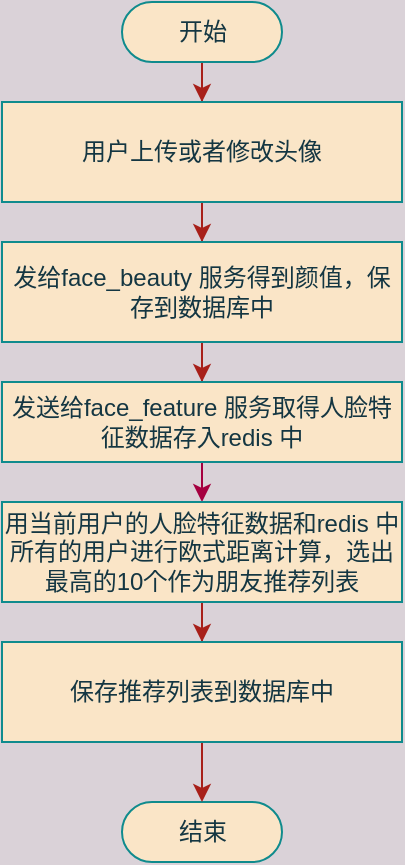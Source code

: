 <mxfile>
    <diagram id="bDKj2VBEH4AD1xoqecHZ" name="Page-1">
        <mxGraphModel dx="2665" dy="895" grid="1" gridSize="10" guides="1" tooltips="1" connect="1" arrows="1" fold="1" page="1" pageScale="1" pageWidth="827" pageHeight="1169" background="#DAD2D8" math="0" shadow="0">
            <root>
                <mxCell id="0"/>
                <mxCell id="1" parent="0"/>
                <mxCell id="4" value="" style="edgeStyle=orthogonalEdgeStyle;rounded=0;orthogonalLoop=1;jettySize=auto;html=1;labelBackgroundColor=#DAD2D8;strokeColor=#A8201A;fontColor=#143642;" parent="1" source="2" target="3" edge="1">
                    <mxGeometry relative="1" as="geometry"/>
                </mxCell>
                <mxCell id="2" value="开始" style="html=1;dashed=0;whitespace=wrap;shape=mxgraph.dfd.start;fillColor=#FAE5C7;strokeColor=#0F8B8D;fontColor=#143642;" parent="1" vertex="1">
                    <mxGeometry x="240" y="100" width="80" height="30" as="geometry"/>
                </mxCell>
                <mxCell id="6" value="" style="edgeStyle=orthogonalEdgeStyle;rounded=0;orthogonalLoop=1;jettySize=auto;html=1;labelBackgroundColor=#DAD2D8;strokeColor=#A8201A;fontColor=#143642;" parent="1" source="3" target="5" edge="1">
                    <mxGeometry relative="1" as="geometry"/>
                </mxCell>
                <mxCell id="3" value="用户上传或者修改头像" style="html=1;dashed=0;whitespace=wrap;fillColor=#FAE5C7;strokeColor=#0F8B8D;fontColor=#143642;whiteSpace=wrap;" parent="1" vertex="1">
                    <mxGeometry x="180" y="150" width="200" height="50" as="geometry"/>
                </mxCell>
                <mxCell id="8" value="" style="edgeStyle=orthogonalEdgeStyle;rounded=0;orthogonalLoop=1;jettySize=auto;html=1;labelBackgroundColor=#DAD2D8;strokeColor=#A8201A;fontColor=#143642;entryX=0.5;entryY=0;entryDx=0;entryDy=0;" parent="1" source="5" target="11" edge="1">
                    <mxGeometry relative="1" as="geometry">
                        <mxPoint x="280" y="330" as="targetPoint"/>
                    </mxGeometry>
                </mxCell>
                <mxCell id="5" value="发给face_beauty 服务得到颜值，保存到数据库中" style="html=1;dashed=0;whitespace=wrap;fillColor=#FAE5C7;strokeColor=#0F8B8D;fontColor=#143642;whiteSpace=wrap;" parent="1" vertex="1">
                    <mxGeometry x="180" y="220" width="200" height="50" as="geometry"/>
                </mxCell>
                <mxCell id="9" value="结束" style="html=1;dashed=0;whitespace=wrap;shape=mxgraph.dfd.start;fillColor=#FAE5C7;strokeColor=#0F8B8D;fontColor=#143642;" parent="1" vertex="1">
                    <mxGeometry x="240" y="500" width="80" height="30" as="geometry"/>
                </mxCell>
                <mxCell id="27" style="edgeStyle=orthogonalEdgeStyle;rounded=0;orthogonalLoop=1;jettySize=auto;html=1;exitX=0.5;exitY=1;exitDx=0;exitDy=0;entryX=0.5;entryY=0;entryDx=0;entryDy=0;fontColor=#F01179;labelBackgroundColor=#2A101A;labelBorderColor=none;fillColor=#d80073;strokeColor=#A50040;" parent="1" source="11" target="12" edge="1">
                    <mxGeometry relative="1" as="geometry"/>
                </mxCell>
                <mxCell id="11" value="发送给face_feature 服务取得人脸特征数据存入redis 中" style="html=1;dashed=0;whitespace=wrap;fillColor=#FAE5C7;strokeColor=#0F8B8D;fontColor=#143642;whiteSpace=wrap;" parent="1" vertex="1">
                    <mxGeometry x="180" y="290" width="200" height="40" as="geometry"/>
                </mxCell>
                <mxCell id="16" value="" style="edgeStyle=orthogonalEdgeStyle;rounded=0;orthogonalLoop=1;jettySize=auto;html=1;labelBackgroundColor=#DAD2D8;strokeColor=#A8201A;fontColor=#143642;" parent="1" source="12" target="14" edge="1">
                    <mxGeometry relative="1" as="geometry"/>
                </mxCell>
                <mxCell id="12" value="用当前用户的人脸特征数据和redis 中所有的用户进行欧式距离计算，选出最高的10个作为朋友推荐列表" style="html=1;dashed=0;whitespace=wrap;fillColor=#FAE5C7;strokeColor=#0F8B8D;fontColor=#143642;whiteSpace=wrap;" parent="1" vertex="1">
                    <mxGeometry x="180" y="350" width="200" height="50" as="geometry"/>
                </mxCell>
                <mxCell id="17" value="" style="edgeStyle=orthogonalEdgeStyle;rounded=0;orthogonalLoop=1;jettySize=auto;html=1;labelBackgroundColor=#DAD2D8;strokeColor=#A8201A;fontColor=#143642;" parent="1" source="14" target="9" edge="1">
                    <mxGeometry relative="1" as="geometry"/>
                </mxCell>
                <mxCell id="14" value="保存推荐列表到数据库中" style="html=1;dashed=0;whitespace=wrap;fillColor=#FAE5C7;strokeColor=#0F8B8D;fontColor=#143642;whiteSpace=wrap;" parent="1" vertex="1">
                    <mxGeometry x="180" y="420" width="200" height="50" as="geometry"/>
                </mxCell>
            </root>
        </mxGraphModel>
    </diagram>
</mxfile>